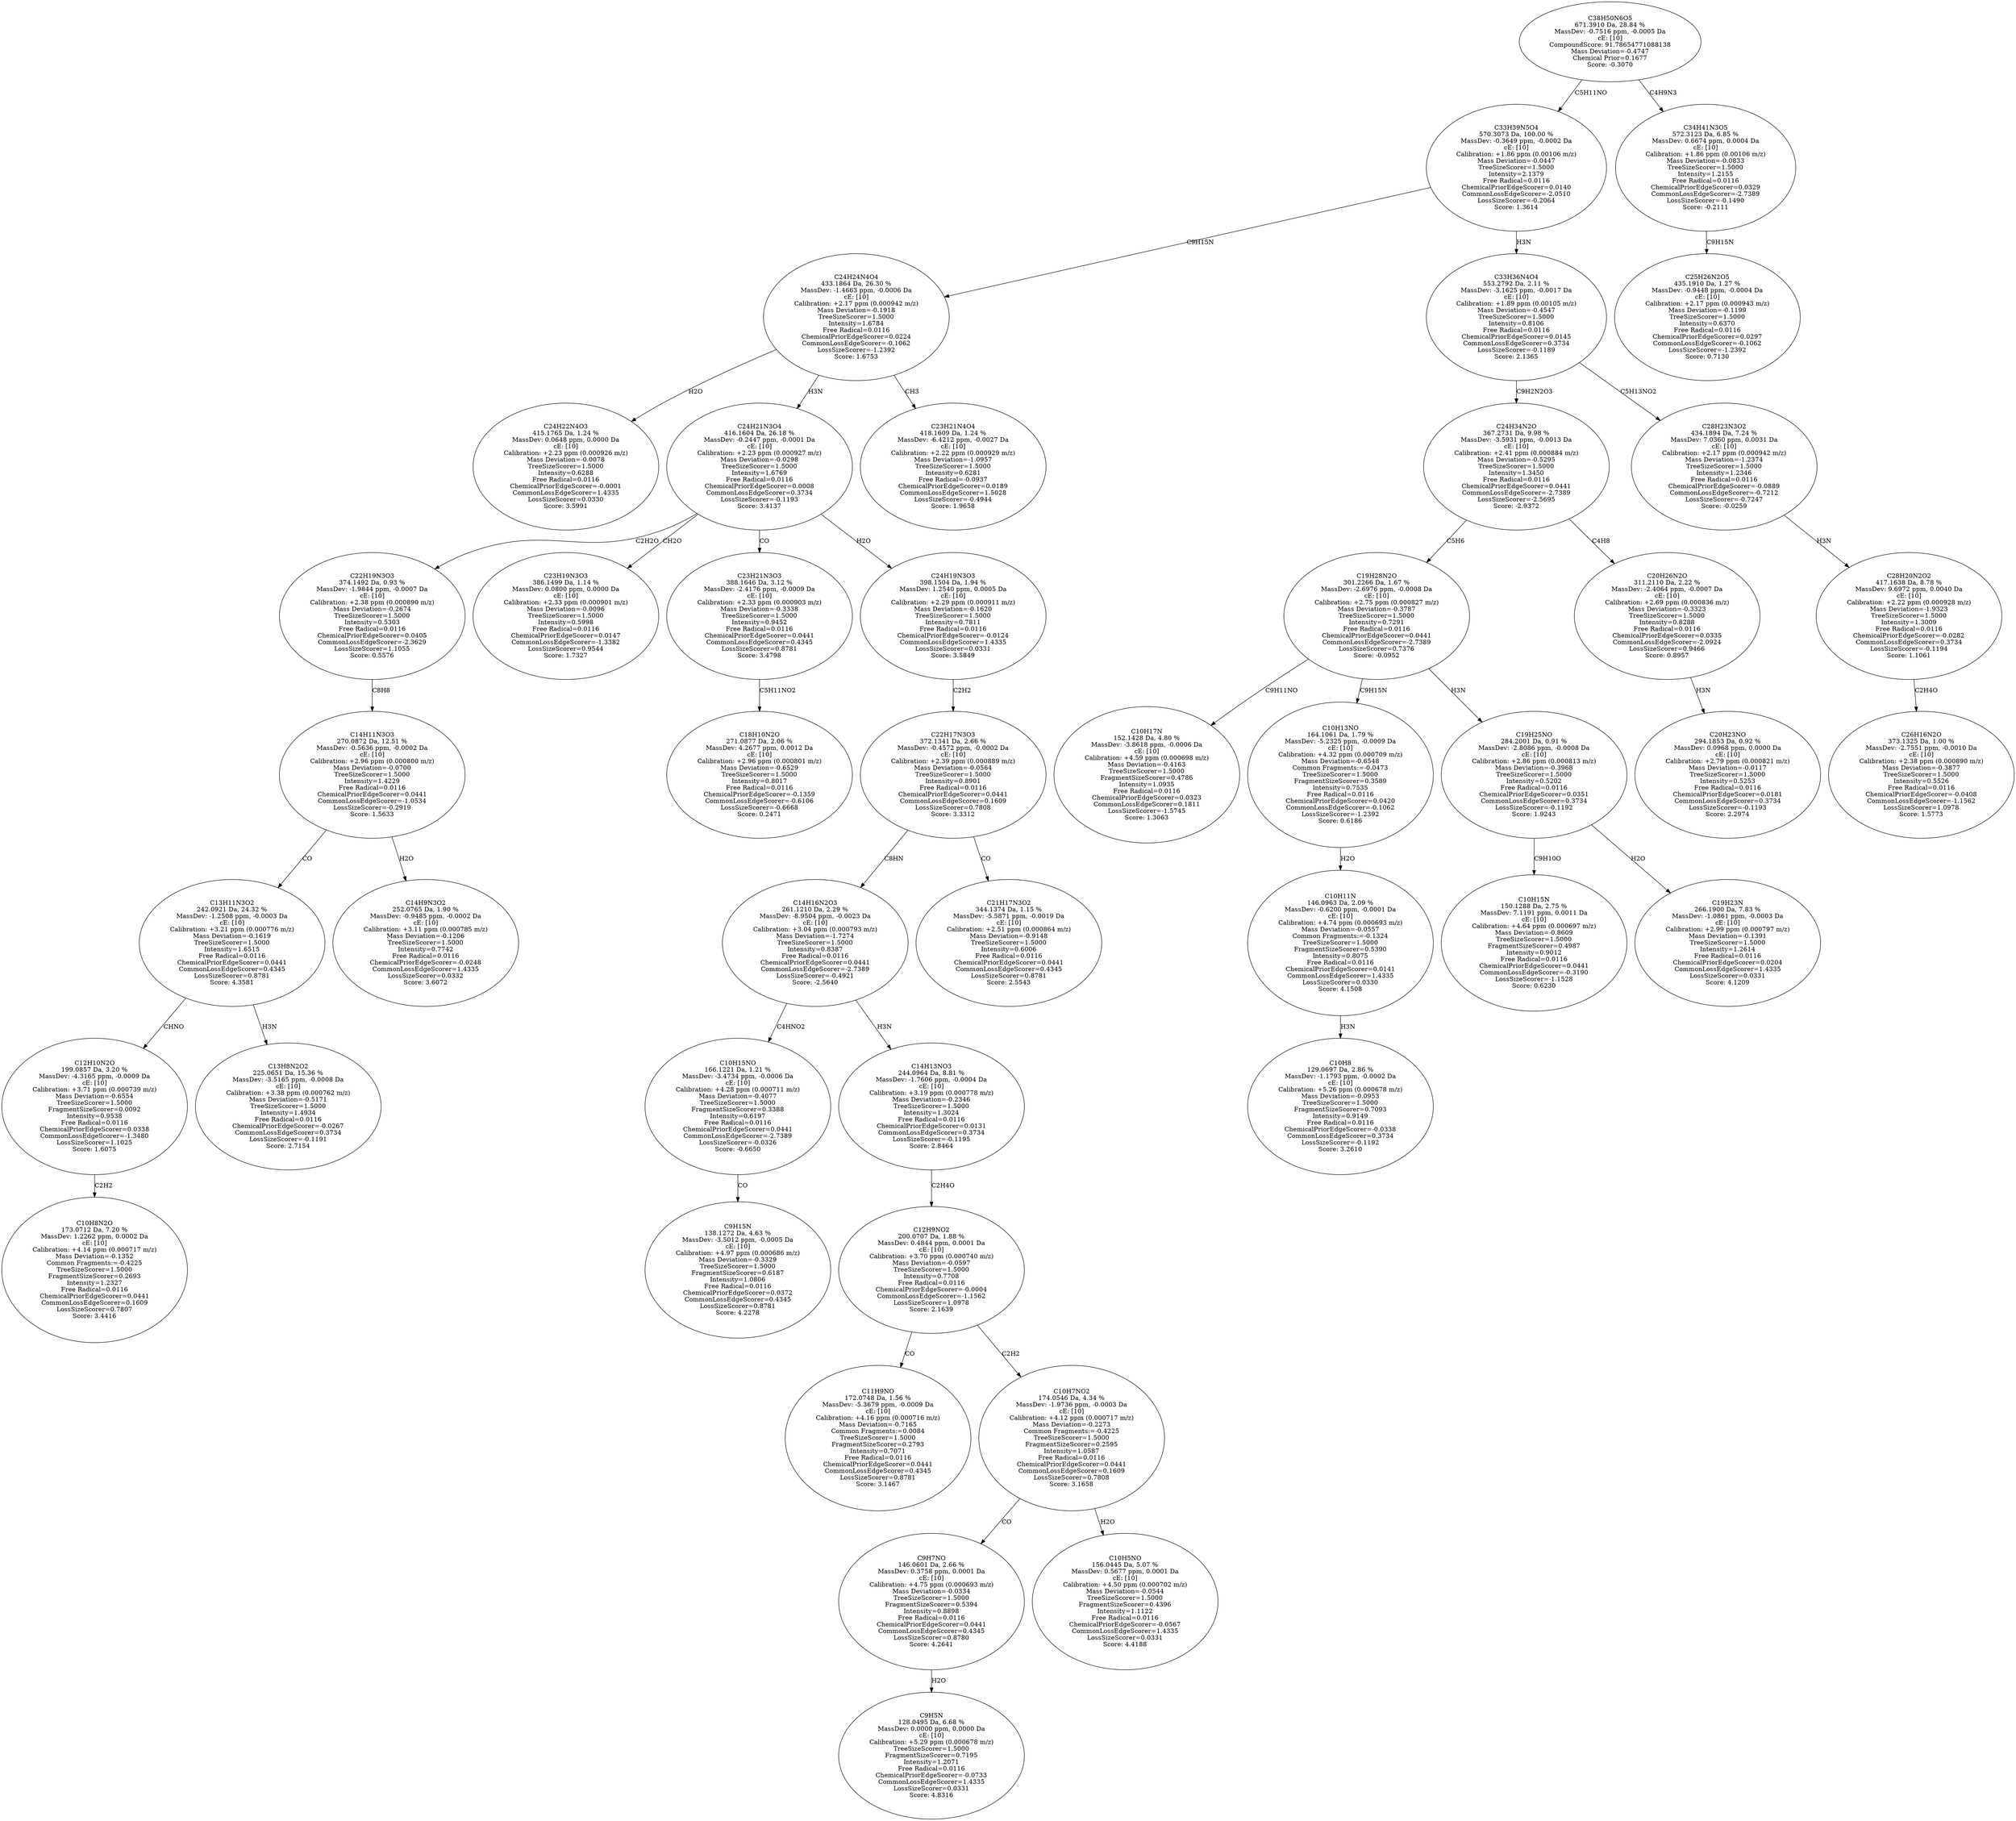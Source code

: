 strict digraph {
v1 [label="C24H22N4O3\n415.1765 Da, 1.24 %\nMassDev: 0.0648 ppm, 0.0000 Da\ncE: [10]\nCalibration: +2.23 ppm (0.000926 m/z)\nMass Deviation=-0.0078\nTreeSizeScorer=1.5000\nIntensity=0.6288\nFree Radical=0.0116\nChemicalPriorEdgeScorer=-0.0001\nCommonLossEdgeScorer=1.4335\nLossSizeScorer=0.0330\nScore: 3.5991"];
v2 [label="C10H8N2O\n173.0712 Da, 7.20 %\nMassDev: 1.2262 ppm, 0.0002 Da\ncE: [10]\nCalibration: +4.14 ppm (0.000717 m/z)\nMass Deviation=-0.1352\nCommon Fragments:=-0.4225\nTreeSizeScorer=1.5000\nFragmentSizeScorer=0.2693\nIntensity=1.2327\nFree Radical=0.0116\nChemicalPriorEdgeScorer=0.0441\nCommonLossEdgeScorer=0.1609\nLossSizeScorer=0.7807\nScore: 3.4416"];
v3 [label="C12H10N2O\n199.0857 Da, 3.20 %\nMassDev: -4.3165 ppm, -0.0009 Da\ncE: [10]\nCalibration: +3.71 ppm (0.000739 m/z)\nMass Deviation=-0.6554\nTreeSizeScorer=1.5000\nFragmentSizeScorer=0.0092\nIntensity=0.9538\nFree Radical=0.0116\nChemicalPriorEdgeScorer=0.0338\nCommonLossEdgeScorer=-1.3480\nLossSizeScorer=1.1025\nScore: 1.6075"];
v4 [label="C13H8N2O2\n225.0651 Da, 15.36 %\nMassDev: -3.5165 ppm, -0.0008 Da\ncE: [10]\nCalibration: +3.38 ppm (0.000762 m/z)\nMass Deviation=-0.5171\nTreeSizeScorer=1.5000\nIntensity=1.4934\nFree Radical=0.0116\nChemicalPriorEdgeScorer=-0.0267\nCommonLossEdgeScorer=0.3734\nLossSizeScorer=-0.1191\nScore: 2.7154"];
v5 [label="C13H11N3O2\n242.0921 Da, 24.32 %\nMassDev: -1.2508 ppm, -0.0003 Da\ncE: [10]\nCalibration: +3.21 ppm (0.000776 m/z)\nMass Deviation=-0.1619\nTreeSizeScorer=1.5000\nIntensity=1.6515\nFree Radical=0.0116\nChemicalPriorEdgeScorer=0.0441\nCommonLossEdgeScorer=0.4345\nLossSizeScorer=0.8781\nScore: 4.3581"];
v6 [label="C14H9N3O2\n252.0765 Da, 1.90 %\nMassDev: -0.9485 ppm, -0.0002 Da\ncE: [10]\nCalibration: +3.11 ppm (0.000785 m/z)\nMass Deviation=-0.1206\nTreeSizeScorer=1.5000\nIntensity=0.7742\nFree Radical=0.0116\nChemicalPriorEdgeScorer=-0.0248\nCommonLossEdgeScorer=1.4335\nLossSizeScorer=0.0332\nScore: 3.6072"];
v7 [label="C14H11N3O3\n270.0872 Da, 12.51 %\nMassDev: -0.5636 ppm, -0.0002 Da\ncE: [10]\nCalibration: +2.96 ppm (0.000800 m/z)\nMass Deviation=-0.0700\nTreeSizeScorer=1.5000\nIntensity=1.4229\nFree Radical=0.0116\nChemicalPriorEdgeScorer=0.0441\nCommonLossEdgeScorer=-1.0534\nLossSizeScorer=-0.2919\nScore: 1.5633"];
v8 [label="C22H19N3O3\n374.1492 Da, 0.93 %\nMassDev: -1.9844 ppm, -0.0007 Da\ncE: [10]\nCalibration: +2.38 ppm (0.000890 m/z)\nMass Deviation=-0.2674\nTreeSizeScorer=1.5000\nIntensity=0.5303\nFree Radical=0.0116\nChemicalPriorEdgeScorer=0.0405\nCommonLossEdgeScorer=-2.3629\nLossSizeScorer=1.1055\nScore: 0.5576"];
v9 [label="C23H19N3O3\n386.1499 Da, 1.14 %\nMassDev: 0.0800 ppm, 0.0000 Da\ncE: [10]\nCalibration: +2.33 ppm (0.000901 m/z)\nMass Deviation=-0.0096\nTreeSizeScorer=1.5000\nIntensity=0.5998\nFree Radical=0.0116\nChemicalPriorEdgeScorer=0.0147\nCommonLossEdgeScorer=-1.3382\nLossSizeScorer=0.9544\nScore: 1.7327"];
v10 [label="C18H10N2O\n271.0877 Da, 2.06 %\nMassDev: 4.2677 ppm, 0.0012 Da\ncE: [10]\nCalibration: +2.96 ppm (0.000801 m/z)\nMass Deviation=-0.6529\nTreeSizeScorer=1.5000\nIntensity=0.8017\nFree Radical=0.0116\nChemicalPriorEdgeScorer=-0.1359\nCommonLossEdgeScorer=-0.6106\nLossSizeScorer=-0.6668\nScore: 0.2471"];
v11 [label="C23H21N3O3\n388.1646 Da, 3.12 %\nMassDev: -2.4176 ppm, -0.0009 Da\ncE: [10]\nCalibration: +2.33 ppm (0.000903 m/z)\nMass Deviation=-0.3338\nTreeSizeScorer=1.5000\nIntensity=0.9452\nFree Radical=0.0116\nChemicalPriorEdgeScorer=0.0441\nCommonLossEdgeScorer=0.4345\nLossSizeScorer=0.8781\nScore: 3.4798"];
v12 [label="C9H15N\n138.1272 Da, 4.63 %\nMassDev: -3.5012 ppm, -0.0005 Da\ncE: [10]\nCalibration: +4.97 ppm (0.000686 m/z)\nMass Deviation=-0.3329\nTreeSizeScorer=1.5000\nFragmentSizeScorer=0.6187\nIntensity=1.0806\nFree Radical=0.0116\nChemicalPriorEdgeScorer=0.0372\nCommonLossEdgeScorer=0.4345\nLossSizeScorer=0.8781\nScore: 4.2278"];
v13 [label="C10H15NO\n166.1221 Da, 1.21 %\nMassDev: -3.4734 ppm, -0.0006 Da\ncE: [10]\nCalibration: +4.28 ppm (0.000711 m/z)\nMass Deviation=-0.4077\nTreeSizeScorer=1.5000\nFragmentSizeScorer=0.3388\nIntensity=0.6197\nFree Radical=0.0116\nChemicalPriorEdgeScorer=0.0441\nCommonLossEdgeScorer=-2.7389\nLossSizeScorer=-0.0326\nScore: -0.6650"];
v14 [label="C11H9NO\n172.0748 Da, 1.56 %\nMassDev: -5.3679 ppm, -0.0009 Da\ncE: [10]\nCalibration: +4.16 ppm (0.000716 m/z)\nMass Deviation=-0.7165\nCommon Fragments:=0.0084\nTreeSizeScorer=1.5000\nFragmentSizeScorer=0.2793\nIntensity=0.7071\nFree Radical=0.0116\nChemicalPriorEdgeScorer=0.0441\nCommonLossEdgeScorer=0.4345\nLossSizeScorer=0.8781\nScore: 3.1467"];
v15 [label="C9H5N\n128.0495 Da, 6.68 %\nMassDev: 0.0000 ppm, 0.0000 Da\ncE: [10]\nCalibration: +5.29 ppm (0.000678 m/z)\nTreeSizeScorer=1.5000\nFragmentSizeScorer=0.7195\nIntensity=1.2071\nFree Radical=0.0116\nChemicalPriorEdgeScorer=-0.0733\nCommonLossEdgeScorer=1.4335\nLossSizeScorer=0.0331\nScore: 4.8316"];
v16 [label="C9H7NO\n146.0601 Da, 2.66 %\nMassDev: 0.3758 ppm, 0.0001 Da\ncE: [10]\nCalibration: +4.75 ppm (0.000693 m/z)\nMass Deviation=-0.0334\nTreeSizeScorer=1.5000\nFragmentSizeScorer=0.5394\nIntensity=0.8898\nFree Radical=0.0116\nChemicalPriorEdgeScorer=0.0441\nCommonLossEdgeScorer=0.4345\nLossSizeScorer=0.8780\nScore: 4.2641"];
v17 [label="C10H5NO\n156.0445 Da, 5.07 %\nMassDev: 0.5677 ppm, 0.0001 Da\ncE: [10]\nCalibration: +4.50 ppm (0.000702 m/z)\nMass Deviation=-0.0544\nTreeSizeScorer=1.5000\nFragmentSizeScorer=0.4396\nIntensity=1.1122\nFree Radical=0.0116\nChemicalPriorEdgeScorer=-0.0567\nCommonLossEdgeScorer=1.4335\nLossSizeScorer=0.0331\nScore: 4.4188"];
v18 [label="C10H7NO2\n174.0546 Da, 4.34 %\nMassDev: -1.9736 ppm, -0.0003 Da\ncE: [10]\nCalibration: +4.12 ppm (0.000717 m/z)\nMass Deviation=-0.2273\nCommon Fragments:=-0.4225\nTreeSizeScorer=1.5000\nFragmentSizeScorer=0.2595\nIntensity=1.0587\nFree Radical=0.0116\nChemicalPriorEdgeScorer=0.0441\nCommonLossEdgeScorer=0.1609\nLossSizeScorer=0.7808\nScore: 3.1658"];
v19 [label="C12H9NO2\n200.0707 Da, 1.88 %\nMassDev: 0.4844 ppm, 0.0001 Da\ncE: [10]\nCalibration: +3.70 ppm (0.000740 m/z)\nMass Deviation=-0.0597\nTreeSizeScorer=1.5000\nIntensity=0.7708\nFree Radical=0.0116\nChemicalPriorEdgeScorer=-0.0004\nCommonLossEdgeScorer=-1.1562\nLossSizeScorer=1.0978\nScore: 2.1639"];
v20 [label="C14H13NO3\n244.0964 Da, 8.81 %\nMassDev: -1.7606 ppm, -0.0004 Da\ncE: [10]\nCalibration: +3.19 ppm (0.000778 m/z)\nMass Deviation=-0.2346\nTreeSizeScorer=1.5000\nIntensity=1.3024\nFree Radical=0.0116\nChemicalPriorEdgeScorer=0.0131\nCommonLossEdgeScorer=0.3734\nLossSizeScorer=-0.1195\nScore: 2.8464"];
v21 [label="C14H16N2O3\n261.1210 Da, 2.29 %\nMassDev: -8.9504 ppm, -0.0023 Da\ncE: [10]\nCalibration: +3.04 ppm (0.000793 m/z)\nMass Deviation=-1.7274\nTreeSizeScorer=1.5000\nIntensity=0.8387\nFree Radical=0.0116\nChemicalPriorEdgeScorer=0.0441\nCommonLossEdgeScorer=-2.7389\nLossSizeScorer=-0.4921\nScore: -2.5640"];
v22 [label="C21H17N3O2\n344.1374 Da, 1.15 %\nMassDev: -5.5871 ppm, -0.0019 Da\ncE: [10]\nCalibration: +2.51 ppm (0.000864 m/z)\nMass Deviation=-0.9148\nTreeSizeScorer=1.5000\nIntensity=0.6006\nFree Radical=0.0116\nChemicalPriorEdgeScorer=0.0441\nCommonLossEdgeScorer=0.4345\nLossSizeScorer=0.8781\nScore: 2.5543"];
v23 [label="C22H17N3O3\n372.1341 Da, 2.66 %\nMassDev: -0.4572 ppm, -0.0002 Da\ncE: [10]\nCalibration: +2.39 ppm (0.000889 m/z)\nMass Deviation=-0.0564\nTreeSizeScorer=1.5000\nIntensity=0.8901\nFree Radical=0.0116\nChemicalPriorEdgeScorer=0.0441\nCommonLossEdgeScorer=0.1609\nLossSizeScorer=0.7808\nScore: 3.3312"];
v24 [label="C24H19N3O3\n398.1504 Da, 1.94 %\nMassDev: 1.2540 ppm, 0.0005 Da\ncE: [10]\nCalibration: +2.29 ppm (0.000911 m/z)\nMass Deviation=-0.1620\nTreeSizeScorer=1.5000\nIntensity=0.7811\nFree Radical=0.0116\nChemicalPriorEdgeScorer=-0.0124\nCommonLossEdgeScorer=1.4335\nLossSizeScorer=0.0331\nScore: 3.5849"];
v25 [label="C24H21N3O4\n416.1604 Da, 26.18 %\nMassDev: -0.2447 ppm, -0.0001 Da\ncE: [10]\nCalibration: +2.23 ppm (0.000927 m/z)\nMass Deviation=-0.0298\nTreeSizeScorer=1.5000\nIntensity=1.6769\nFree Radical=0.0116\nChemicalPriorEdgeScorer=0.0008\nCommonLossEdgeScorer=0.3734\nLossSizeScorer=-0.1193\nScore: 3.4137"];
v26 [label="C23H21N4O4\n418.1609 Da, 1.24 %\nMassDev: -6.4212 ppm, -0.0027 Da\ncE: [10]\nCalibration: +2.22 ppm (0.000929 m/z)\nMass Deviation=-1.0957\nTreeSizeScorer=1.5000\nIntensity=0.6281\nFree Radical=-0.0937\nChemicalPriorEdgeScorer=0.0189\nCommonLossEdgeScorer=1.5028\nLossSizeScorer=-0.4944\nScore: 1.9658"];
v27 [label="C24H24N4O4\n433.1864 Da, 26.30 %\nMassDev: -1.4663 ppm, -0.0006 Da\ncE: [10]\nCalibration: +2.17 ppm (0.000942 m/z)\nMass Deviation=-0.1918\nTreeSizeScorer=1.5000\nIntensity=1.6784\nFree Radical=0.0116\nChemicalPriorEdgeScorer=0.0224\nCommonLossEdgeScorer=-0.1062\nLossSizeScorer=-1.2392\nScore: 1.6753"];
v28 [label="C10H17N\n152.1428 Da, 4.80 %\nMassDev: -3.8618 ppm, -0.0006 Da\ncE: [10]\nCalibration: +4.59 ppm (0.000698 m/z)\nMass Deviation=-0.4163\nTreeSizeScorer=1.5000\nFragmentSizeScorer=0.4786\nIntensity=1.0935\nFree Radical=0.0116\nChemicalPriorEdgeScorer=0.0323\nCommonLossEdgeScorer=0.1811\nLossSizeScorer=-1.5745\nScore: 1.3063"];
v29 [label="C10H8\n129.0697 Da, 2.86 %\nMassDev: -1.1793 ppm, -0.0002 Da\ncE: [10]\nCalibration: +5.26 ppm (0.000678 m/z)\nMass Deviation=-0.0953\nTreeSizeScorer=1.5000\nFragmentSizeScorer=0.7093\nIntensity=0.9149\nFree Radical=0.0116\nChemicalPriorEdgeScorer=-0.0338\nCommonLossEdgeScorer=0.3734\nLossSizeScorer=-0.1192\nScore: 3.2610"];
v30 [label="C10H11N\n146.0963 Da, 2.09 %\nMassDev: -0.6200 ppm, -0.0001 Da\ncE: [10]\nCalibration: +4.74 ppm (0.000693 m/z)\nMass Deviation=-0.0557\nCommon Fragments:=-0.1324\nTreeSizeScorer=1.5000\nFragmentSizeScorer=0.5390\nIntensity=0.8075\nFree Radical=0.0116\nChemicalPriorEdgeScorer=0.0141\nCommonLossEdgeScorer=1.4335\nLossSizeScorer=0.0330\nScore: 4.1508"];
v31 [label="C10H13NO\n164.1061 Da, 1.79 %\nMassDev: -5.2325 ppm, -0.0009 Da\ncE: [10]\nCalibration: +4.32 ppm (0.000709 m/z)\nMass Deviation=-0.6548\nCommon Fragments:=-0.0473\nTreeSizeScorer=1.5000\nFragmentSizeScorer=0.3589\nIntensity=0.7535\nFree Radical=0.0116\nChemicalPriorEdgeScorer=0.0420\nCommonLossEdgeScorer=-0.1062\nLossSizeScorer=-1.2392\nScore: 0.6186"];
v32 [label="C10H15N\n150.1288 Da, 2.75 %\nMassDev: 7.1191 ppm, 0.0011 Da\ncE: [10]\nCalibration: +4.64 ppm (0.000697 m/z)\nMass Deviation=-0.8609\nTreeSizeScorer=1.5000\nFragmentSizeScorer=0.4987\nIntensity=0.9012\nFree Radical=0.0116\nChemicalPriorEdgeScorer=0.0441\nCommonLossEdgeScorer=-0.3190\nLossSizeScorer=-1.1528\nScore: 0.6230"];
v33 [label="C19H23N\n266.1900 Da, 7.83 %\nMassDev: -1.0861 ppm, -0.0003 Da\ncE: [10]\nCalibration: +2.99 ppm (0.000797 m/z)\nMass Deviation=-0.1391\nTreeSizeScorer=1.5000\nIntensity=1.2614\nFree Radical=0.0116\nChemicalPriorEdgeScorer=0.0204\nCommonLossEdgeScorer=1.4335\nLossSizeScorer=0.0331\nScore: 4.1209"];
v34 [label="C19H25NO\n284.2001 Da, 0.91 %\nMassDev: -2.8086 ppm, -0.0008 Da\ncE: [10]\nCalibration: +2.86 ppm (0.000813 m/z)\nMass Deviation=-0.3968\nTreeSizeScorer=1.5000\nIntensity=0.5202\nFree Radical=0.0116\nChemicalPriorEdgeScorer=0.0351\nCommonLossEdgeScorer=0.3734\nLossSizeScorer=-0.1192\nScore: 1.9243"];
v35 [label="C19H28N2O\n301.2266 Da, 1.67 %\nMassDev: -2.6976 ppm, -0.0008 Da\ncE: [10]\nCalibration: +2.75 ppm (0.000827 m/z)\nMass Deviation=-0.3787\nTreeSizeScorer=1.5000\nIntensity=0.7291\nFree Radical=0.0116\nChemicalPriorEdgeScorer=0.0441\nCommonLossEdgeScorer=-2.7389\nLossSizeScorer=0.7376\nScore: -0.0952"];
v36 [label="C20H23NO\n294.1853 Da, 0.92 %\nMassDev: 0.0968 ppm, 0.0000 Da\ncE: [10]\nCalibration: +2.79 ppm (0.000821 m/z)\nMass Deviation=-0.0117\nTreeSizeScorer=1.5000\nIntensity=0.5253\nFree Radical=0.0116\nChemicalPriorEdgeScorer=0.0181\nCommonLossEdgeScorer=0.3734\nLossSizeScorer=-0.1193\nScore: 2.2974"];
v37 [label="C20H26N2O\n311.2110 Da, 2.22 %\nMassDev: -2.4064 ppm, -0.0007 Da\ncE: [10]\nCalibration: +2.69 ppm (0.000836 m/z)\nMass Deviation=-0.3323\nTreeSizeScorer=1.5000\nIntensity=0.8288\nFree Radical=0.0116\nChemicalPriorEdgeScorer=0.0335\nCommonLossEdgeScorer=-2.0924\nLossSizeScorer=0.9466\nScore: 0.8957"];
v38 [label="C24H34N2O\n367.2731 Da, 9.98 %\nMassDev: -3.5931 ppm, -0.0013 Da\ncE: [10]\nCalibration: +2.41 ppm (0.000884 m/z)\nMass Deviation=-0.5295\nTreeSizeScorer=1.5000\nIntensity=1.3450\nFree Radical=0.0116\nChemicalPriorEdgeScorer=0.0441\nCommonLossEdgeScorer=-2.7389\nLossSizeScorer=-2.5695\nScore: -2.9372"];
v39 [label="C26H16N2O\n373.1325 Da, 1.00 %\nMassDev: -2.7551 ppm, -0.0010 Da\ncE: [10]\nCalibration: +2.38 ppm (0.000890 m/z)\nMass Deviation=-0.3877\nTreeSizeScorer=1.5000\nIntensity=0.5526\nFree Radical=0.0116\nChemicalPriorEdgeScorer=-0.0408\nCommonLossEdgeScorer=-1.1562\nLossSizeScorer=1.0978\nScore: 1.5773"];
v40 [label="C28H20N2O2\n417.1638 Da, 8.78 %\nMassDev: 9.6972 ppm, 0.0040 Da\ncE: [10]\nCalibration: +2.22 ppm (0.000928 m/z)\nMass Deviation=-1.9323\nTreeSizeScorer=1.5000\nIntensity=1.3009\nFree Radical=0.0116\nChemicalPriorEdgeScorer=-0.0282\nCommonLossEdgeScorer=0.3734\nLossSizeScorer=-0.1194\nScore: 1.1061"];
v41 [label="C28H23N3O2\n434.1894 Da, 7.24 %\nMassDev: 7.0360 ppm, 0.0031 Da\ncE: [10]\nCalibration: +2.17 ppm (0.000942 m/z)\nMass Deviation=-1.2374\nTreeSizeScorer=1.5000\nIntensity=1.2346\nFree Radical=0.0116\nChemicalPriorEdgeScorer=-0.0889\nCommonLossEdgeScorer=-0.7212\nLossSizeScorer=-0.7247\nScore: -0.0259"];
v42 [label="C33H36N4O4\n553.2792 Da, 2.11 %\nMassDev: -3.1625 ppm, -0.0017 Da\ncE: [10]\nCalibration: +1.89 ppm (0.00105 m/z)\nMass Deviation=-0.4547\nTreeSizeScorer=1.5000\nIntensity=0.8106\nFree Radical=0.0116\nChemicalPriorEdgeScorer=0.0145\nCommonLossEdgeScorer=0.3734\nLossSizeScorer=-0.1189\nScore: 2.1365"];
v43 [label="C33H39N5O4\n570.3073 Da, 100.00 %\nMassDev: -0.3649 ppm, -0.0002 Da\ncE: [10]\nCalibration: +1.86 ppm (0.00106 m/z)\nMass Deviation=-0.0447\nTreeSizeScorer=1.5000\nIntensity=2.1379\nFree Radical=0.0116\nChemicalPriorEdgeScorer=0.0140\nCommonLossEdgeScorer=-2.0510\nLossSizeScorer=-0.2064\nScore: 1.3614"];
v44 [label="C25H26N2O5\n435.1910 Da, 1.27 %\nMassDev: -0.9448 ppm, -0.0004 Da\ncE: [10]\nCalibration: +2.17 ppm (0.000943 m/z)\nMass Deviation=-0.1199\nTreeSizeScorer=1.5000\nIntensity=0.6370\nFree Radical=0.0116\nChemicalPriorEdgeScorer=0.0297\nCommonLossEdgeScorer=-0.1062\nLossSizeScorer=-1.2392\nScore: 0.7130"];
v45 [label="C34H41N3O5\n572.3123 Da, 6.85 %\nMassDev: 0.6674 ppm, 0.0004 Da\ncE: [10]\nCalibration: +1.86 ppm (0.00106 m/z)\nMass Deviation=-0.0833\nTreeSizeScorer=1.5000\nIntensity=1.2155\nFree Radical=0.0116\nChemicalPriorEdgeScorer=0.0329\nCommonLossEdgeScorer=-2.7389\nLossSizeScorer=-0.1490\nScore: -0.2111"];
v46 [label="C38H50N6O5\n671.3910 Da, 28.84 %\nMassDev: -0.7516 ppm, -0.0005 Da\ncE: [10]\nCompoundScore: 91.78654771088138\nMass Deviation=-0.4747\nChemical Prior=0.1677\nScore: -0.3070"];
v27 -> v1 [label="H2O"];
v3 -> v2 [label="C2H2"];
v5 -> v3 [label="CHNO"];
v5 -> v4 [label="H3N"];
v7 -> v5 [label="CO"];
v7 -> v6 [label="H2O"];
v8 -> v7 [label="C8H8"];
v25 -> v8 [label="C2H2O"];
v25 -> v9 [label="CH2O"];
v11 -> v10 [label="C5H11NO2"];
v25 -> v11 [label="CO"];
v13 -> v12 [label="CO"];
v21 -> v13 [label="C4HNO2"];
v19 -> v14 [label="CO"];
v16 -> v15 [label="H2O"];
v18 -> v16 [label="CO"];
v18 -> v17 [label="H2O"];
v19 -> v18 [label="C2H2"];
v20 -> v19 [label="C2H4O"];
v21 -> v20 [label="H3N"];
v23 -> v21 [label="C8HN"];
v23 -> v22 [label="CO"];
v24 -> v23 [label="C2H2"];
v25 -> v24 [label="H2O"];
v27 -> v25 [label="H3N"];
v27 -> v26 [label="CH3"];
v43 -> v27 [label="C9H15N"];
v35 -> v28 [label="C9H11NO"];
v30 -> v29 [label="H3N"];
v31 -> v30 [label="H2O"];
v35 -> v31 [label="C9H15N"];
v34 -> v32 [label="C9H10O"];
v34 -> v33 [label="H2O"];
v35 -> v34 [label="H3N"];
v38 -> v35 [label="C5H6"];
v37 -> v36 [label="H3N"];
v38 -> v37 [label="C4H8"];
v42 -> v38 [label="C9H2N2O3"];
v40 -> v39 [label="C2H4O"];
v41 -> v40 [label="H3N"];
v42 -> v41 [label="C5H13NO2"];
v43 -> v42 [label="H3N"];
v46 -> v43 [label="C5H11NO"];
v45 -> v44 [label="C9H15N"];
v46 -> v45 [label="C4H9N3"];
}